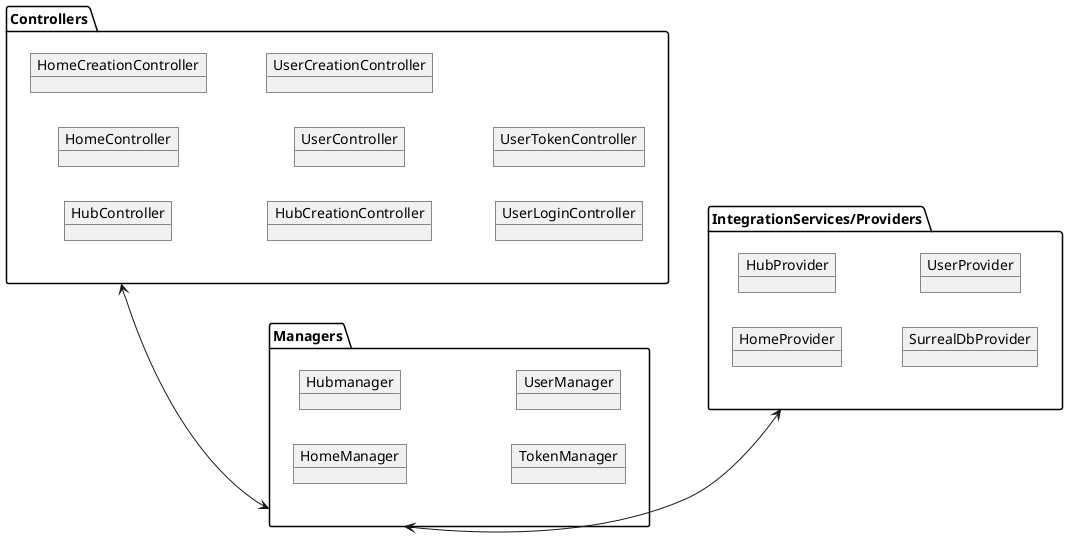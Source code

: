 @startuml project layers

left to right direction
'top to bottom direction

package Controllers {
    object HomeController
    object HomeCreationController
    object HubController
    object HubCreationController
    object UserController
    object UserCreationController
    object UserLoginController
    object UserTokenController
}

package Managers {
    object HomeManager
    object Hubmanager
    object TokenManager
    object UserManager
}

package IntegrationServices/Providers as int {
    object HomeProvider
    object HubProvider
    object SurrealDbProvider
    object UserProvider
}

Controllers <--> Managers
Managers <--> int



@enduml